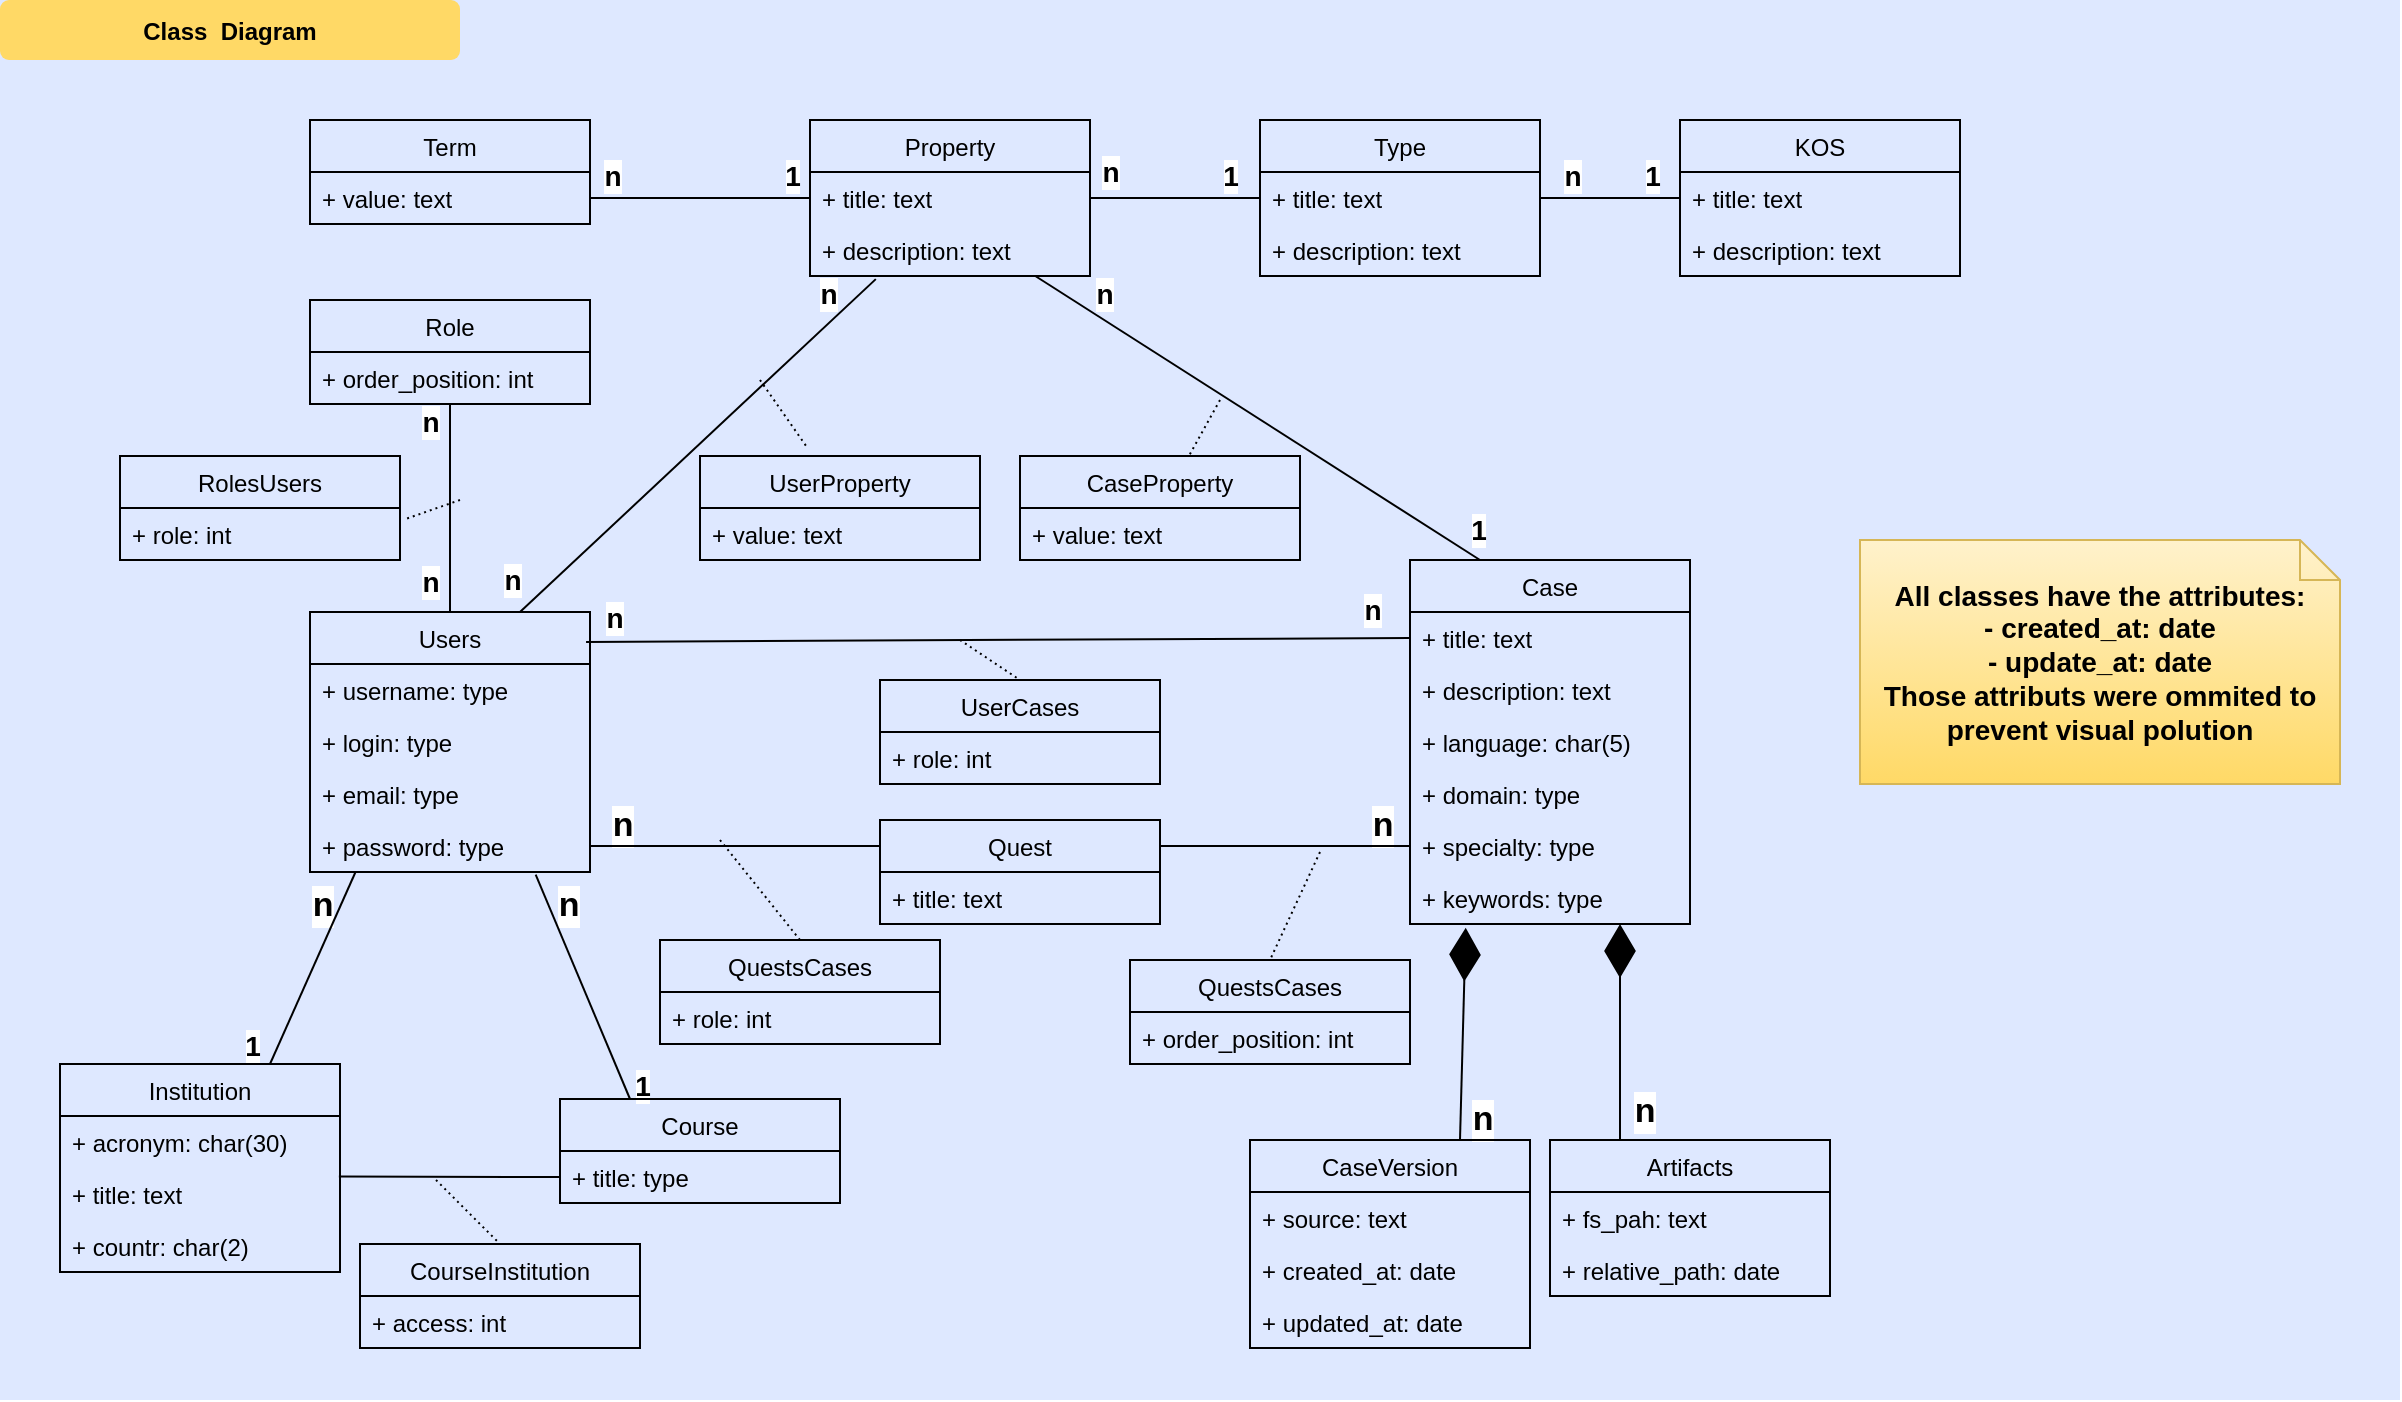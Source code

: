 <mxfile version="13.6.2" type="device"><diagram name="Page-1" id="c4acf3e9-155e-7222-9cf6-157b1a14988f"><mxGraphModel dx="2236" dy="758" grid="1" gridSize="10" guides="1" tooltips="1" connect="1" arrows="1" fold="1" page="1" pageScale="1" pageWidth="850" pageHeight="1100" background="#ffffff" math="0" shadow="0"><root><mxCell id="0"/><mxCell id="1" parent="0"/><mxCell id="ltPf_mcnGNrRVXwkHgvN-47" value="" style="fillColor=#DEE8FF;strokeColor=none" vertex="1" parent="1"><mxGeometry x="-300" y="100" width="1200" height="700" as="geometry"/></mxCell><mxCell id="sUAxRqPN--5q4pYPK_Sp-68" value="Role" style="swimlane;fontStyle=0;childLayout=stackLayout;horizontal=1;startSize=26;fillColor=none;horizontalStack=0;resizeParent=1;resizeParentMax=0;resizeLast=0;collapsible=1;marginBottom=0;" parent="1" vertex="1"><mxGeometry x="-145" y="250" width="140" height="52" as="geometry"/></mxCell><mxCell id="sUAxRqPN--5q4pYPK_Sp-69" value="+ order_position: int" style="text;strokeColor=none;fillColor=none;align=left;verticalAlign=top;spacingLeft=4;spacingRight=4;overflow=hidden;rotatable=0;points=[[0,0.5],[1,0.5]];portConstraint=eastwest;" parent="sUAxRqPN--5q4pYPK_Sp-68" vertex="1"><mxGeometry y="26" width="140" height="26" as="geometry"/></mxCell><mxCell id="sUAxRqPN--5q4pYPK_Sp-71" value="RolesUsers" style="swimlane;fontStyle=0;childLayout=stackLayout;horizontal=1;startSize=26;fillColor=none;horizontalStack=0;resizeParent=1;resizeParentMax=0;resizeLast=0;collapsible=1;marginBottom=0;" parent="1" vertex="1"><mxGeometry x="-240" y="328" width="140" height="52" as="geometry"/></mxCell><mxCell id="sUAxRqPN--5q4pYPK_Sp-72" value="+ role: int" style="text;strokeColor=none;fillColor=none;align=left;verticalAlign=top;spacingLeft=4;spacingRight=4;overflow=hidden;rotatable=0;points=[[0,0.5],[1,0.5]];portConstraint=eastwest;" parent="sUAxRqPN--5q4pYPK_Sp-71" vertex="1"><mxGeometry y="26" width="140" height="26" as="geometry"/></mxCell><mxCell id="sUAxRqPN--5q4pYPK_Sp-77" value="Property" style="swimlane;fontStyle=0;childLayout=stackLayout;horizontal=1;startSize=26;fillColor=none;horizontalStack=0;resizeParent=1;resizeParentMax=0;resizeLast=0;collapsible=1;marginBottom=0;" parent="1" vertex="1"><mxGeometry x="105" y="160" width="140" height="78" as="geometry"/></mxCell><mxCell id="sUAxRqPN--5q4pYPK_Sp-78" value="+ title: text" style="text;strokeColor=none;fillColor=none;align=left;verticalAlign=top;spacingLeft=4;spacingRight=4;overflow=hidden;rotatable=0;points=[[0,0.5],[1,0.5]];portConstraint=eastwest;" parent="sUAxRqPN--5q4pYPK_Sp-77" vertex="1"><mxGeometry y="26" width="140" height="26" as="geometry"/></mxCell><mxCell id="sUAxRqPN--5q4pYPK_Sp-79" value="+ description: text" style="text;strokeColor=none;fillColor=none;align=left;verticalAlign=top;spacingLeft=4;spacingRight=4;overflow=hidden;rotatable=0;points=[[0,0.5],[1,0.5]];portConstraint=eastwest;" parent="sUAxRqPN--5q4pYPK_Sp-77" vertex="1"><mxGeometry y="52" width="140" height="26" as="geometry"/></mxCell><mxCell id="sUAxRqPN--5q4pYPK_Sp-83" value="Term" style="swimlane;fontStyle=0;childLayout=stackLayout;horizontal=1;startSize=26;fillColor=none;horizontalStack=0;resizeParent=1;resizeParentMax=0;resizeLast=0;collapsible=1;marginBottom=0;" parent="1" vertex="1"><mxGeometry x="-145" y="160" width="140" height="52" as="geometry"/></mxCell><mxCell id="sUAxRqPN--5q4pYPK_Sp-84" value="+ value: text" style="text;strokeColor=none;fillColor=none;align=left;verticalAlign=top;spacingLeft=4;spacingRight=4;overflow=hidden;rotatable=0;points=[[0,0.5],[1,0.5]];portConstraint=eastwest;" parent="sUAxRqPN--5q4pYPK_Sp-83" vertex="1"><mxGeometry y="26" width="140" height="26" as="geometry"/></mxCell><mxCell id="sUAxRqPN--5q4pYPK_Sp-80" value="Type" style="swimlane;fontStyle=0;childLayout=stackLayout;horizontal=1;startSize=26;fillColor=none;horizontalStack=0;resizeParent=1;resizeParentMax=0;resizeLast=0;collapsible=1;marginBottom=0;" parent="1" vertex="1"><mxGeometry x="330" y="160" width="140" height="78" as="geometry"/></mxCell><mxCell id="sUAxRqPN--5q4pYPK_Sp-81" value="+ title: text" style="text;strokeColor=none;fillColor=none;align=left;verticalAlign=top;spacingLeft=4;spacingRight=4;overflow=hidden;rotatable=0;points=[[0,0.5],[1,0.5]];portConstraint=eastwest;" parent="sUAxRqPN--5q4pYPK_Sp-80" vertex="1"><mxGeometry y="26" width="140" height="26" as="geometry"/></mxCell><mxCell id="sUAxRqPN--5q4pYPK_Sp-82" value="+ description: text" style="text;strokeColor=none;fillColor=none;align=left;verticalAlign=top;spacingLeft=4;spacingRight=4;overflow=hidden;rotatable=0;points=[[0,0.5],[1,0.5]];portConstraint=eastwest;" parent="sUAxRqPN--5q4pYPK_Sp-80" vertex="1"><mxGeometry y="52" width="140" height="26" as="geometry"/></mxCell><mxCell id="sUAxRqPN--5q4pYPK_Sp-86" value="KOS" style="swimlane;fontStyle=0;childLayout=stackLayout;horizontal=1;startSize=26;fillColor=none;horizontalStack=0;resizeParent=1;resizeParentMax=0;resizeLast=0;collapsible=1;marginBottom=0;" parent="1" vertex="1"><mxGeometry x="540" y="160" width="140" height="78" as="geometry"/></mxCell><mxCell id="sUAxRqPN--5q4pYPK_Sp-87" value="+ title: text" style="text;strokeColor=none;fillColor=none;align=left;verticalAlign=top;spacingLeft=4;spacingRight=4;overflow=hidden;rotatable=0;points=[[0,0.5],[1,0.5]];portConstraint=eastwest;" parent="sUAxRqPN--5q4pYPK_Sp-86" vertex="1"><mxGeometry y="26" width="140" height="26" as="geometry"/></mxCell><mxCell id="sUAxRqPN--5q4pYPK_Sp-88" value="+ description: text" style="text;strokeColor=none;fillColor=none;align=left;verticalAlign=top;spacingLeft=4;spacingRight=4;overflow=hidden;rotatable=0;points=[[0,0.5],[1,0.5]];portConstraint=eastwest;" parent="sUAxRqPN--5q4pYPK_Sp-86" vertex="1"><mxGeometry y="52" width="140" height="26" as="geometry"/></mxCell><mxCell id="ltPf_mcnGNrRVXwkHgvN-14" value="UserProperty" style="swimlane;fontStyle=0;childLayout=stackLayout;horizontal=1;startSize=26;fillColor=none;horizontalStack=0;resizeParent=1;resizeParentMax=0;resizeLast=0;collapsible=1;marginBottom=0;" vertex="1" parent="1"><mxGeometry x="50" y="328" width="140" height="52" as="geometry"/></mxCell><mxCell id="ltPf_mcnGNrRVXwkHgvN-15" value="+ value: text" style="text;strokeColor=none;fillColor=none;align=left;verticalAlign=top;spacingLeft=4;spacingRight=4;overflow=hidden;rotatable=0;points=[[0,0.5],[1,0.5]];portConstraint=eastwest;" vertex="1" parent="ltPf_mcnGNrRVXwkHgvN-14"><mxGeometry y="26" width="140" height="26" as="geometry"/></mxCell><mxCell id="ltPf_mcnGNrRVXwkHgvN-9" value="CaseProperty" style="swimlane;fontStyle=0;childLayout=stackLayout;horizontal=1;startSize=26;fillColor=none;horizontalStack=0;resizeParent=1;resizeParentMax=0;resizeLast=0;collapsible=1;marginBottom=0;" vertex="1" parent="1"><mxGeometry x="210" y="328" width="140" height="52" as="geometry"/></mxCell><mxCell id="ltPf_mcnGNrRVXwkHgvN-10" value="+ value: text" style="text;strokeColor=none;fillColor=none;align=left;verticalAlign=top;spacingLeft=4;spacingRight=4;overflow=hidden;rotatable=0;points=[[0,0.5],[1,0.5]];portConstraint=eastwest;" vertex="1" parent="ltPf_mcnGNrRVXwkHgvN-9"><mxGeometry y="26" width="140" height="26" as="geometry"/></mxCell><mxCell id="sUAxRqPN--5q4pYPK_Sp-8" value="" style="endArrow=diamondThin;endFill=1;endSize=24;html=1;exitX=0.75;exitY=0;exitDx=0;exitDy=0;entryX=0.199;entryY=1.07;entryDx=0;entryDy=0;entryPerimeter=0;" parent="1" source="sUAxRqPN--5q4pYPK_Sp-11" target="sUAxRqPN--5q4pYPK_Sp-7" edge="1"><mxGeometry width="160" relative="1" as="geometry"><mxPoint x="682" y="424.012" as="sourcePoint"/><mxPoint x="432" y="580" as="targetPoint"/></mxGeometry></mxCell><mxCell id="sUAxRqPN--5q4pYPK_Sp-9" value="&lt;b&gt;&lt;font style=&quot;font-size: 17px&quot;&gt;n&lt;/font&gt;&lt;/b&gt;" style="edgeLabel;html=1;align=center;verticalAlign=middle;resizable=0;points=[];" parent="sUAxRqPN--5q4pYPK_Sp-8" vertex="1" connectable="0"><mxGeometry x="0.293" y="1" relative="1" as="geometry"><mxPoint x="91" y="54.44" as="offset"/></mxGeometry></mxCell><mxCell id="ltPf_mcnGNrRVXwkHgvN-40" value="&lt;b&gt;&lt;font style=&quot;font-size: 17px&quot;&gt;n&lt;/font&gt;&lt;/b&gt;" style="edgeLabel;html=1;align=center;verticalAlign=middle;resizable=0;points=[];" vertex="1" connectable="0" parent="sUAxRqPN--5q4pYPK_Sp-8"><mxGeometry x="0.293" y="1" relative="1" as="geometry"><mxPoint x="9.96" y="58.44" as="offset"/></mxGeometry></mxCell><mxCell id="ltPf_mcnGNrRVXwkHgvN-41" value="&lt;b&gt;&lt;font style=&quot;font-size: 17px&quot;&gt;n&lt;/font&gt;&lt;/b&gt;" style="edgeLabel;html=1;align=center;verticalAlign=middle;resizable=0;points=[];" vertex="1" connectable="0" parent="sUAxRqPN--5q4pYPK_Sp-8"><mxGeometry x="0.293" y="1" relative="1" as="geometry"><mxPoint x="-570.04" y="-48.33" as="offset"/></mxGeometry></mxCell><mxCell id="ltPf_mcnGNrRVXwkHgvN-42" value="1" style="edgeLabel;html=1;align=center;verticalAlign=middle;resizable=0;points=[];fontSize=14;fontStyle=1" vertex="1" connectable="0" parent="sUAxRqPN--5q4pYPK_Sp-8"><mxGeometry x="0.293" y="1" relative="1" as="geometry"><mxPoint x="-605.04" y="21.21" as="offset"/></mxGeometry></mxCell><mxCell id="ltPf_mcnGNrRVXwkHgvN-43" value="&lt;b&gt;&lt;font style=&quot;font-size: 17px&quot;&gt;n&lt;/font&gt;&lt;/b&gt;" style="edgeLabel;html=1;align=center;verticalAlign=middle;resizable=0;points=[];" vertex="1" connectable="0" parent="sUAxRqPN--5q4pYPK_Sp-8"><mxGeometry x="0.293" y="1" relative="1" as="geometry"><mxPoint x="-447.04" y="-48.33" as="offset"/></mxGeometry></mxCell><mxCell id="ltPf_mcnGNrRVXwkHgvN-44" value="1" style="edgeLabel;html=1;align=center;verticalAlign=middle;resizable=0;points=[];fontSize=14;fontStyle=1" vertex="1" connectable="0" parent="sUAxRqPN--5q4pYPK_Sp-8"><mxGeometry x="0.293" y="1" relative="1" as="geometry"><mxPoint x="-410.03" y="40.84" as="offset"/></mxGeometry></mxCell><mxCell id="ltPf_mcnGNrRVXwkHgvN-45" value="&lt;b&gt;&lt;font style=&quot;font-size: 17px&quot;&gt;n&lt;/font&gt;&lt;/b&gt;" style="edgeLabel;html=1;align=center;verticalAlign=middle;resizable=0;points=[];" vertex="1" connectable="0" parent="sUAxRqPN--5q4pYPK_Sp-8"><mxGeometry x="0.293" y="1" relative="1" as="geometry"><mxPoint x="-420.04" y="-88.33" as="offset"/></mxGeometry></mxCell><mxCell id="ltPf_mcnGNrRVXwkHgvN-46" value="&lt;b&gt;&lt;font style=&quot;font-size: 17px&quot;&gt;n&lt;/font&gt;&lt;/b&gt;" style="edgeLabel;html=1;align=center;verticalAlign=middle;resizable=0;points=[];" vertex="1" connectable="0" parent="sUAxRqPN--5q4pYPK_Sp-8"><mxGeometry x="0.293" y="1" relative="1" as="geometry"><mxPoint x="-40.04" y="-88.33" as="offset"/></mxGeometry></mxCell><mxCell id="sUAxRqPN--5q4pYPK_Sp-10" value="" style="endArrow=diamondThin;endFill=1;endSize=24;html=1;exitX=0.25;exitY=0;exitDx=0;exitDy=0;entryX=0.75;entryY=1;entryDx=0;entryDy=0;" parent="1" source="sUAxRqPN--5q4pYPK_Sp-15" edge="1" target="sUAxRqPN--5q4pYPK_Sp-1"><mxGeometry width="160" relative="1" as="geometry"><mxPoint x="385" y="360" as="sourcePoint"/><mxPoint x="510" y="570" as="targetPoint"/></mxGeometry></mxCell><mxCell id="sUAxRqPN--5q4pYPK_Sp-29" value="" style="endArrow=none;endFill=0;endSize=12;html=1;entryX=0;entryY=0.5;entryDx=0;entryDy=0;exitX=0.996;exitY=0.165;exitDx=0;exitDy=0;exitPerimeter=0;" parent="1" source="ltPf_mcnGNrRVXwkHgvN-50" target="sUAxRqPN--5q4pYPK_Sp-28" edge="1"><mxGeometry width="160" relative="1" as="geometry"><mxPoint x="-160" y="692.5" as="sourcePoint"/><mxPoint y="692.5" as="targetPoint"/></mxGeometry></mxCell><mxCell id="sUAxRqPN--5q4pYPK_Sp-34" value="" style="endArrow=none;html=1;rounded=0;dashed=1;dashPattern=1 2;entryX=0.5;entryY=0;entryDx=0;entryDy=0;" parent="1" target="sUAxRqPN--5q4pYPK_Sp-30" edge="1"><mxGeometry relative="1" as="geometry"><mxPoint x="-82" y="690" as="sourcePoint"/><mxPoint x="250" y="782.5" as="targetPoint"/></mxGeometry></mxCell><mxCell id="sUAxRqPN--5q4pYPK_Sp-35" value="" style="resizable=0;html=1;align=left;verticalAlign=bottom;" parent="sUAxRqPN--5q4pYPK_Sp-34" connectable="0" vertex="1"><mxGeometry x="-1" relative="1" as="geometry"/></mxCell><mxCell id="sUAxRqPN--5q4pYPK_Sp-36" value="" style="resizable=0;html=1;align=right;verticalAlign=bottom;" parent="sUAxRqPN--5q4pYPK_Sp-34" connectable="0" vertex="1"><mxGeometry x="1" relative="1" as="geometry"/></mxCell><mxCell id="sUAxRqPN--5q4pYPK_Sp-37" value="" style="endArrow=none;html=1;rounded=0;exitX=0.75;exitY=0;exitDx=0;exitDy=0;entryX=0.163;entryY=0.995;entryDx=0;entryDy=0;entryPerimeter=0;" parent="1" source="sUAxRqPN--5q4pYPK_Sp-25" target="ltPf_mcnGNrRVXwkHgvN-8" edge="1"><mxGeometry relative="1" as="geometry"><mxPoint x="130" y="502" as="sourcePoint"/><mxPoint x="290" y="502" as="targetPoint"/></mxGeometry></mxCell><mxCell id="sUAxRqPN--5q4pYPK_Sp-38" value="" style="endArrow=none;html=1;rounded=0;exitX=0.25;exitY=0;exitDx=0;exitDy=0;entryX=0.806;entryY=1.049;entryDx=0;entryDy=0;entryPerimeter=0;" parent="1" source="sUAxRqPN--5q4pYPK_Sp-27" target="ltPf_mcnGNrRVXwkHgvN-8" edge="1"><mxGeometry relative="1" as="geometry"><mxPoint x="10" y="572" as="sourcePoint"/><mxPoint x="-15.714" y="494" as="targetPoint"/></mxGeometry></mxCell><mxCell id="sUAxRqPN--5q4pYPK_Sp-41" value="" style="endArrow=none;endFill=0;endSize=12;html=1;entryX=0;entryY=0.5;entryDx=0;entryDy=0;exitX=0.986;exitY=0.115;exitDx=0;exitDy=0;exitPerimeter=0;" parent="1" source="sUAxRqPN--5q4pYPK_Sp-18" target="sUAxRqPN--5q4pYPK_Sp-2" edge="1"><mxGeometry width="160" relative="1" as="geometry"><mxPoint x="10" y="480" as="sourcePoint"/><mxPoint x="50" y="566.0" as="targetPoint"/></mxGeometry></mxCell><mxCell id="sUAxRqPN--5q4pYPK_Sp-45" value="" style="endArrow=none;html=1;rounded=0;dashed=1;dashPattern=1 2;entryX=0.5;entryY=0;entryDx=0;entryDy=0;" parent="1" target="sUAxRqPN--5q4pYPK_Sp-39" edge="1"><mxGeometry relative="1" as="geometry"><mxPoint x="180" y="420" as="sourcePoint"/><mxPoint x="245" y="510" as="targetPoint"/><Array as="points"/></mxGeometry></mxCell><mxCell id="sUAxRqPN--5q4pYPK_Sp-46" value="" style="resizable=0;html=1;align=left;verticalAlign=bottom;" parent="sUAxRqPN--5q4pYPK_Sp-45" connectable="0" vertex="1"><mxGeometry x="-1" relative="1" as="geometry"/></mxCell><mxCell id="sUAxRqPN--5q4pYPK_Sp-47" value="" style="resizable=0;html=1;align=right;verticalAlign=bottom;" parent="sUAxRqPN--5q4pYPK_Sp-45" connectable="0" vertex="1"><mxGeometry x="1" relative="1" as="geometry"/></mxCell><mxCell id="sUAxRqPN--5q4pYPK_Sp-59" value="" style="endArrow=none;endFill=0;endSize=12;html=1;entryX=1;entryY=0.25;entryDx=0;entryDy=0;exitX=0;exitY=0.5;exitDx=0;exitDy=0;" parent="1" source="sUAxRqPN--5q4pYPK_Sp-6" target="sUAxRqPN--5q4pYPK_Sp-50" edge="1"><mxGeometry width="160" relative="1" as="geometry"><mxPoint x="50" y="481.0" as="sourcePoint"/><mxPoint x="280" y="523" as="targetPoint"/></mxGeometry></mxCell><mxCell id="sUAxRqPN--5q4pYPK_Sp-63" value="" style="endArrow=none;html=1;rounded=0;dashed=1;dashPattern=1 2;entryX=0.5;entryY=0;entryDx=0;entryDy=0;" parent="1" target="sUAxRqPN--5q4pYPK_Sp-61" edge="1"><mxGeometry relative="1" as="geometry"><mxPoint x="360" y="526" as="sourcePoint"/><mxPoint x="695" y="524" as="targetPoint"/><Array as="points"/></mxGeometry></mxCell><mxCell id="sUAxRqPN--5q4pYPK_Sp-64" value="" style="resizable=0;html=1;align=left;verticalAlign=bottom;" parent="sUAxRqPN--5q4pYPK_Sp-63" connectable="0" vertex="1"><mxGeometry x="-1" relative="1" as="geometry"/></mxCell><mxCell id="sUAxRqPN--5q4pYPK_Sp-65" value="" style="resizable=0;html=1;align=right;verticalAlign=bottom;" parent="sUAxRqPN--5q4pYPK_Sp-63" connectable="0" vertex="1"><mxGeometry x="1" relative="1" as="geometry"/></mxCell><mxCell id="sUAxRqPN--5q4pYPK_Sp-70" value="" style="endArrow=none;endFill=0;endSize=12;html=1;exitX=0.5;exitY=0;exitDx=0;exitDy=0;" parent="1" source="sUAxRqPN--5q4pYPK_Sp-18" target="sUAxRqPN--5q4pYPK_Sp-69" edge="1"><mxGeometry width="160" relative="1" as="geometry"><mxPoint x="5" y="481" as="sourcePoint"/><mxPoint x="370" y="481" as="targetPoint"/></mxGeometry></mxCell><mxCell id="ltPf_mcnGNrRVXwkHgvN-29" value="&lt;b&gt;n&lt;/b&gt;" style="edgeLabel;html=1;align=center;verticalAlign=middle;resizable=0;points=[];fontSize=14;" vertex="1" connectable="0" parent="sUAxRqPN--5q4pYPK_Sp-70"><mxGeometry x="-0.333" y="1" relative="1" as="geometry"><mxPoint x="-9" y="-60.88" as="offset"/></mxGeometry></mxCell><mxCell id="ltPf_mcnGNrRVXwkHgvN-30" value="&lt;b&gt;n&lt;/b&gt;" style="edgeLabel;html=1;align=center;verticalAlign=middle;resizable=0;points=[];fontSize=14;" vertex="1" connectable="0" parent="sUAxRqPN--5q4pYPK_Sp-70"><mxGeometry x="-0.333" y="1" relative="1" as="geometry"><mxPoint x="-9" y="19.12" as="offset"/></mxGeometry></mxCell><mxCell id="sUAxRqPN--5q4pYPK_Sp-73" value="" style="endArrow=none;html=1;rounded=0;dashed=1;dashPattern=1 2;entryX=1.019;entryY=0.213;entryDx=0;entryDy=0;entryPerimeter=0;" parent="1" edge="1" target="sUAxRqPN--5q4pYPK_Sp-72"><mxGeometry relative="1" as="geometry"><mxPoint x="-70" y="350" as="sourcePoint"/><mxPoint x="-150" y="380" as="targetPoint"/><Array as="points"/></mxGeometry></mxCell><mxCell id="sUAxRqPN--5q4pYPK_Sp-74" value="" style="resizable=0;html=1;align=left;verticalAlign=bottom;" parent="sUAxRqPN--5q4pYPK_Sp-73" connectable="0" vertex="1"><mxGeometry x="-1" relative="1" as="geometry"/></mxCell><mxCell id="sUAxRqPN--5q4pYPK_Sp-75" value="" style="resizable=0;html=1;align=right;verticalAlign=bottom;" parent="sUAxRqPN--5q4pYPK_Sp-73" connectable="0" vertex="1"><mxGeometry x="1" relative="1" as="geometry"/></mxCell><mxCell id="sUAxRqPN--5q4pYPK_Sp-1" value="Case" style="swimlane;fontStyle=0;childLayout=stackLayout;horizontal=1;startSize=26;fillColor=none;horizontalStack=0;resizeParent=1;resizeParentMax=0;resizeLast=0;collapsible=1;marginBottom=0;" parent="1" vertex="1"><mxGeometry x="405" y="380" width="140" height="182" as="geometry"/></mxCell><mxCell id="sUAxRqPN--5q4pYPK_Sp-2" value="+ title: text" style="text;strokeColor=none;fillColor=none;align=left;verticalAlign=top;spacingLeft=4;spacingRight=4;overflow=hidden;rotatable=0;points=[[0,0.5],[1,0.5]];portConstraint=eastwest;" parent="sUAxRqPN--5q4pYPK_Sp-1" vertex="1"><mxGeometry y="26" width="140" height="26" as="geometry"/></mxCell><mxCell id="sUAxRqPN--5q4pYPK_Sp-3" value="+ description: text" style="text;strokeColor=none;fillColor=none;align=left;verticalAlign=top;spacingLeft=4;spacingRight=4;overflow=hidden;rotatable=0;points=[[0,0.5],[1,0.5]];portConstraint=eastwest;" parent="sUAxRqPN--5q4pYPK_Sp-1" vertex="1"><mxGeometry y="52" width="140" height="26" as="geometry"/></mxCell><mxCell id="sUAxRqPN--5q4pYPK_Sp-4" value="+ language: char(5)" style="text;strokeColor=none;fillColor=none;align=left;verticalAlign=top;spacingLeft=4;spacingRight=4;overflow=hidden;rotatable=0;points=[[0,0.5],[1,0.5]];portConstraint=eastwest;" parent="sUAxRqPN--5q4pYPK_Sp-1" vertex="1"><mxGeometry y="78" width="140" height="26" as="geometry"/></mxCell><mxCell id="sUAxRqPN--5q4pYPK_Sp-5" value="+ domain: type" style="text;strokeColor=none;fillColor=none;align=left;verticalAlign=top;spacingLeft=4;spacingRight=4;overflow=hidden;rotatable=0;points=[[0,0.5],[1,0.5]];portConstraint=eastwest;" parent="sUAxRqPN--5q4pYPK_Sp-1" vertex="1"><mxGeometry y="104" width="140" height="26" as="geometry"/></mxCell><mxCell id="sUAxRqPN--5q4pYPK_Sp-6" value="+ specialty: type" style="text;strokeColor=none;fillColor=none;align=left;verticalAlign=top;spacingLeft=4;spacingRight=4;overflow=hidden;rotatable=0;points=[[0,0.5],[1,0.5]];portConstraint=eastwest;" parent="sUAxRqPN--5q4pYPK_Sp-1" vertex="1"><mxGeometry y="130" width="140" height="26" as="geometry"/></mxCell><mxCell id="sUAxRqPN--5q4pYPK_Sp-7" value="+ keywords: type" style="text;strokeColor=none;fillColor=none;align=left;verticalAlign=top;spacingLeft=4;spacingRight=4;overflow=hidden;rotatable=0;points=[[0,0.5],[1,0.5]];portConstraint=eastwest;" parent="sUAxRqPN--5q4pYPK_Sp-1" vertex="1"><mxGeometry y="156" width="140" height="26" as="geometry"/></mxCell><mxCell id="ltPf_mcnGNrRVXwkHgvN-1" value="" style="endArrow=none;endFill=0;endSize=12;html=1;entryX=0;entryY=0.5;entryDx=0;entryDy=0;exitX=1;exitY=0.5;exitDx=0;exitDy=0;" edge="1" parent="1" source="sUAxRqPN--5q4pYPK_Sp-78" target="sUAxRqPN--5q4pYPK_Sp-81"><mxGeometry width="160" relative="1" as="geometry"><mxPoint x="550" y="473" as="sourcePoint"/><mxPoint x="760" y="499" as="targetPoint"/></mxGeometry></mxCell><mxCell id="ltPf_mcnGNrRVXwkHgvN-21" value="n" style="edgeLabel;html=1;align=center;verticalAlign=middle;resizable=0;points=[];fontSize=14;fontStyle=1" vertex="1" connectable="0" parent="ltPf_mcnGNrRVXwkHgvN-1"><mxGeometry x="0.516" y="1" relative="1" as="geometry"><mxPoint x="-54.71" y="-12" as="offset"/></mxGeometry></mxCell><mxCell id="ltPf_mcnGNrRVXwkHgvN-22" value="1" style="edgeLabel;html=1;align=center;verticalAlign=middle;resizable=0;points=[];fontSize=14;fontStyle=1" vertex="1" connectable="0" parent="ltPf_mcnGNrRVXwkHgvN-1"><mxGeometry x="-0.287" relative="1" as="geometry"><mxPoint x="39.41" y="-11" as="offset"/></mxGeometry></mxCell><mxCell id="ltPf_mcnGNrRVXwkHgvN-2" value="" style="endArrow=none;endFill=0;endSize=12;html=1;exitX=1;exitY=0.5;exitDx=0;exitDy=0;entryX=0;entryY=0.5;entryDx=0;entryDy=0;" edge="1" parent="1" source="sUAxRqPN--5q4pYPK_Sp-81" target="sUAxRqPN--5q4pYPK_Sp-87"><mxGeometry width="160" relative="1" as="geometry"><mxPoint x="320" y="347" as="sourcePoint"/><mxPoint x="625" y="347" as="targetPoint"/></mxGeometry></mxCell><mxCell id="ltPf_mcnGNrRVXwkHgvN-23" value="n" style="edgeLabel;html=1;align=center;verticalAlign=middle;resizable=0;points=[];fontSize=14;fontStyle=1" vertex="1" connectable="0" parent="ltPf_mcnGNrRVXwkHgvN-2"><mxGeometry x="-0.479" y="-1" relative="1" as="geometry"><mxPoint x="-2.65" y="-12" as="offset"/></mxGeometry></mxCell><mxCell id="ltPf_mcnGNrRVXwkHgvN-24" value="1" style="edgeLabel;html=1;align=center;verticalAlign=middle;resizable=0;points=[];fontSize=14;fontStyle=1" vertex="1" connectable="0" parent="ltPf_mcnGNrRVXwkHgvN-2"><mxGeometry x="-0.479" y="-1" relative="1" as="geometry"><mxPoint x="37.35" y="-12" as="offset"/></mxGeometry></mxCell><mxCell id="ltPf_mcnGNrRVXwkHgvN-3" value="" style="endArrow=none;endFill=0;endSize=12;html=1;" edge="1" parent="1"><mxGeometry width="160" relative="1" as="geometry"><mxPoint x="-5" y="199" as="sourcePoint"/><mxPoint x="105" y="199" as="targetPoint"/></mxGeometry></mxCell><mxCell id="ltPf_mcnGNrRVXwkHgvN-19" value="n" style="edgeLabel;html=1;align=center;verticalAlign=middle;resizable=0;points=[];fontSize=14;fontStyle=1" vertex="1" connectable="0" parent="ltPf_mcnGNrRVXwkHgvN-3"><mxGeometry x="0.273" y="1" relative="1" as="geometry"><mxPoint x="-59.66" y="-10" as="offset"/></mxGeometry></mxCell><mxCell id="ltPf_mcnGNrRVXwkHgvN-20" value="1" style="edgeLabel;html=1;align=center;verticalAlign=middle;resizable=0;points=[];fontSize=14;fontStyle=1" vertex="1" connectable="0" parent="ltPf_mcnGNrRVXwkHgvN-3"><mxGeometry x="0.273" y="1" relative="1" as="geometry"><mxPoint x="30.34" y="-10" as="offset"/></mxGeometry></mxCell><mxCell id="ltPf_mcnGNrRVXwkHgvN-4" value="" style="endArrow=none;endFill=0;endSize=12;html=1;exitX=0.25;exitY=0;exitDx=0;exitDy=0;entryX=0.806;entryY=1.005;entryDx=0;entryDy=0;entryPerimeter=0;" edge="1" parent="1" source="sUAxRqPN--5q4pYPK_Sp-1" target="sUAxRqPN--5q4pYPK_Sp-79"><mxGeometry width="160" relative="1" as="geometry"><mxPoint x="650" y="269" as="sourcePoint"/><mxPoint x="310.7" y="288.724" as="targetPoint"/></mxGeometry></mxCell><mxCell id="ltPf_mcnGNrRVXwkHgvN-5" value="" style="endArrow=none;endFill=0;endSize=12;html=1;exitX=0.75;exitY=0;exitDx=0;exitDy=0;entryX=0.235;entryY=1.06;entryDx=0;entryDy=0;entryPerimeter=0;" edge="1" parent="1" source="sUAxRqPN--5q4pYPK_Sp-18" target="sUAxRqPN--5q4pYPK_Sp-79"><mxGeometry width="160" relative="1" as="geometry"><mxPoint x="415" y="429" as="sourcePoint"/><mxPoint x="258.347" y="318" as="targetPoint"/></mxGeometry></mxCell><mxCell id="ltPf_mcnGNrRVXwkHgvN-25" value="&lt;b&gt;n&lt;/b&gt;" style="edgeLabel;html=1;align=center;verticalAlign=middle;resizable=0;points=[];fontSize=14;" vertex="1" connectable="0" parent="ltPf_mcnGNrRVXwkHgvN-5"><mxGeometry x="0.611" y="-6" relative="1" as="geometry"><mxPoint x="6.58" y="-29.82" as="offset"/></mxGeometry></mxCell><mxCell id="ltPf_mcnGNrRVXwkHgvN-26" value="&lt;b&gt;n&lt;/b&gt;" style="edgeLabel;html=1;align=center;verticalAlign=middle;resizable=0;points=[];fontSize=14;" vertex="1" connectable="0" parent="ltPf_mcnGNrRVXwkHgvN-5"><mxGeometry x="0.611" y="-6" relative="1" as="geometry"><mxPoint x="-151.42" y="113.52" as="offset"/></mxGeometry></mxCell><mxCell id="ltPf_mcnGNrRVXwkHgvN-27" value="&lt;b&gt;n&lt;/b&gt;" style="edgeLabel;html=1;align=center;verticalAlign=middle;resizable=0;points=[];fontSize=14;" vertex="1" connectable="0" parent="ltPf_mcnGNrRVXwkHgvN-5"><mxGeometry x="0.611" y="-6" relative="1" as="geometry"><mxPoint x="144.58" y="-29.82" as="offset"/></mxGeometry></mxCell><mxCell id="ltPf_mcnGNrRVXwkHgvN-28" value="&lt;b&gt;n&lt;/b&gt;" style="edgeLabel;html=1;align=center;verticalAlign=middle;resizable=0;points=[];fontSize=14;" vertex="1" connectable="0" parent="ltPf_mcnGNrRVXwkHgvN-5"><mxGeometry x="0.611" y="-6" relative="1" as="geometry"><mxPoint x="278.58" y="128.18" as="offset"/></mxGeometry></mxCell><mxCell id="ltPf_mcnGNrRVXwkHgvN-33" value="&lt;b&gt;1&lt;/b&gt;" style="edgeLabel;html=1;align=center;verticalAlign=middle;resizable=0;points=[];fontSize=14;" vertex="1" connectable="0" parent="ltPf_mcnGNrRVXwkHgvN-5"><mxGeometry x="0.611" y="-6" relative="1" as="geometry"><mxPoint x="331.77" y="88.52" as="offset"/></mxGeometry></mxCell><mxCell id="ltPf_mcnGNrRVXwkHgvN-39" value="&lt;b&gt;n&lt;/b&gt;" style="edgeLabel;html=1;align=center;verticalAlign=middle;resizable=0;points=[];fontSize=14;" vertex="1" connectable="0" parent="ltPf_mcnGNrRVXwkHgvN-5"><mxGeometry x="0.611" y="-6" relative="1" as="geometry"><mxPoint x="-100.02" y="132.33" as="offset"/></mxGeometry></mxCell><mxCell id="ltPf_mcnGNrRVXwkHgvN-11" value="" style="endArrow=none;html=1;rounded=0;dashed=1;dashPattern=1 2;" edge="1" parent="1" target="ltPf_mcnGNrRVXwkHgvN-9"><mxGeometry relative="1" as="geometry"><mxPoint x="310" y="300" as="sourcePoint"/><mxPoint x="245" y="520" as="targetPoint"/><Array as="points"/></mxGeometry></mxCell><mxCell id="ltPf_mcnGNrRVXwkHgvN-12" value="" style="resizable=0;html=1;align=left;verticalAlign=bottom;" connectable="0" vertex="1" parent="ltPf_mcnGNrRVXwkHgvN-11"><mxGeometry x="-1" relative="1" as="geometry"/></mxCell><mxCell id="ltPf_mcnGNrRVXwkHgvN-13" value="" style="resizable=0;html=1;align=right;verticalAlign=bottom;" connectable="0" vertex="1" parent="ltPf_mcnGNrRVXwkHgvN-11"><mxGeometry x="1" relative="1" as="geometry"/></mxCell><mxCell id="sUAxRqPN--5q4pYPK_Sp-18" value="Users" style="swimlane;fontStyle=0;childLayout=stackLayout;horizontal=1;startSize=26;fillColor=none;horizontalStack=0;resizeParent=1;resizeParentMax=0;resizeLast=0;collapsible=1;marginBottom=0;" parent="1" vertex="1"><mxGeometry x="-145" y="406" width="140" height="130" as="geometry"/></mxCell><mxCell id="sUAxRqPN--5q4pYPK_Sp-24" value="+ username: type" style="text;strokeColor=none;fillColor=none;align=left;verticalAlign=top;spacingLeft=4;spacingRight=4;overflow=hidden;rotatable=0;points=[[0,0.5],[1,0.5]];portConstraint=eastwest;" parent="sUAxRqPN--5q4pYPK_Sp-18" vertex="1"><mxGeometry y="26" width="140" height="26" as="geometry"/></mxCell><mxCell id="ltPf_mcnGNrRVXwkHgvN-6" value="+ login: type" style="text;strokeColor=none;fillColor=none;align=left;verticalAlign=top;spacingLeft=4;spacingRight=4;overflow=hidden;rotatable=0;points=[[0,0.5],[1,0.5]];portConstraint=eastwest;" vertex="1" parent="sUAxRqPN--5q4pYPK_Sp-18"><mxGeometry y="52" width="140" height="26" as="geometry"/></mxCell><mxCell id="ltPf_mcnGNrRVXwkHgvN-7" value="+ email: type" style="text;strokeColor=none;fillColor=none;align=left;verticalAlign=top;spacingLeft=4;spacingRight=4;overflow=hidden;rotatable=0;points=[[0,0.5],[1,0.5]];portConstraint=eastwest;" vertex="1" parent="sUAxRqPN--5q4pYPK_Sp-18"><mxGeometry y="78" width="140" height="26" as="geometry"/></mxCell><mxCell id="ltPf_mcnGNrRVXwkHgvN-8" value="+ password: type" style="text;strokeColor=none;fillColor=none;align=left;verticalAlign=top;spacingLeft=4;spacingRight=4;overflow=hidden;rotatable=0;points=[[0,0.5],[1,0.5]];portConstraint=eastwest;" vertex="1" parent="sUAxRqPN--5q4pYPK_Sp-18"><mxGeometry y="104" width="140" height="26" as="geometry"/></mxCell><mxCell id="ltPf_mcnGNrRVXwkHgvN-16" value="" style="endArrow=none;html=1;rounded=0;dashed=1;dashPattern=1 2;entryX=0.379;entryY=-0.096;entryDx=0;entryDy=0;entryPerimeter=0;" edge="1" parent="1" target="ltPf_mcnGNrRVXwkHgvN-14"><mxGeometry relative="1" as="geometry"><mxPoint x="80" y="290" as="sourcePoint"/><mxPoint x="210" y="290" as="targetPoint"/><Array as="points"/></mxGeometry></mxCell><mxCell id="ltPf_mcnGNrRVXwkHgvN-17" value="" style="resizable=0;html=1;align=left;verticalAlign=bottom;" connectable="0" vertex="1" parent="ltPf_mcnGNrRVXwkHgvN-16"><mxGeometry x="-1" relative="1" as="geometry"/></mxCell><mxCell id="ltPf_mcnGNrRVXwkHgvN-18" value="" style="resizable=0;html=1;align=right;verticalAlign=bottom;" connectable="0" vertex="1" parent="ltPf_mcnGNrRVXwkHgvN-16"><mxGeometry x="1" relative="1" as="geometry"/></mxCell><mxCell id="ltPf_mcnGNrRVXwkHgvN-31" value="" style="endArrow=none;endFill=0;endSize=12;html=1;entryX=0;entryY=0.25;entryDx=0;entryDy=0;exitX=1;exitY=0.5;exitDx=0;exitDy=0;" edge="1" parent="1" source="ltPf_mcnGNrRVXwkHgvN-8" target="sUAxRqPN--5q4pYPK_Sp-50"><mxGeometry width="160" relative="1" as="geometry"><mxPoint x="415" y="507" as="sourcePoint"/><mxPoint x="300" y="585.0" as="targetPoint"/></mxGeometry></mxCell><mxCell id="sUAxRqPN--5q4pYPK_Sp-39" value="UserCases" style="swimlane;fontStyle=0;childLayout=stackLayout;horizontal=1;startSize=26;fillColor=none;horizontalStack=0;resizeParent=1;resizeParentMax=0;resizeLast=0;collapsible=1;marginBottom=0;" parent="1" vertex="1"><mxGeometry x="140" y="440" width="140" height="52" as="geometry"/></mxCell><mxCell id="sUAxRqPN--5q4pYPK_Sp-40" value="+ role: int" style="text;strokeColor=none;fillColor=none;align=left;verticalAlign=top;spacingLeft=4;spacingRight=4;overflow=hidden;rotatable=0;points=[[0,0.5],[1,0.5]];portConstraint=eastwest;" parent="sUAxRqPN--5q4pYPK_Sp-39" vertex="1"><mxGeometry y="26" width="140" height="26" as="geometry"/></mxCell><mxCell id="sUAxRqPN--5q4pYPK_Sp-50" value="Quest" style="swimlane;fontStyle=0;childLayout=stackLayout;horizontal=1;startSize=26;fillColor=none;horizontalStack=0;resizeParent=1;resizeParentMax=0;resizeLast=0;collapsible=1;marginBottom=0;" parent="1" vertex="1"><mxGeometry x="140" y="510" width="140" height="52" as="geometry"/></mxCell><mxCell id="sUAxRqPN--5q4pYPK_Sp-51" value="+ title: text" style="text;strokeColor=none;fillColor=none;align=left;verticalAlign=top;spacingLeft=4;spacingRight=4;overflow=hidden;rotatable=0;points=[[0,0.5],[1,0.5]];portConstraint=eastwest;" parent="sUAxRqPN--5q4pYPK_Sp-50" vertex="1"><mxGeometry y="26" width="140" height="26" as="geometry"/></mxCell><mxCell id="sUAxRqPN--5q4pYPK_Sp-15" value="Artifacts" style="swimlane;fontStyle=0;childLayout=stackLayout;horizontal=1;startSize=26;fillColor=none;horizontalStack=0;resizeParent=1;resizeParentMax=0;resizeLast=0;collapsible=1;marginBottom=0;" parent="1" vertex="1"><mxGeometry x="475" y="670" width="140" height="78" as="geometry"/></mxCell><mxCell id="sUAxRqPN--5q4pYPK_Sp-16" value="+ fs_pah: text" style="text;strokeColor=none;fillColor=none;align=left;verticalAlign=top;spacingLeft=4;spacingRight=4;overflow=hidden;rotatable=0;points=[[0,0.5],[1,0.5]];portConstraint=eastwest;" parent="sUAxRqPN--5q4pYPK_Sp-15" vertex="1"><mxGeometry y="26" width="140" height="26" as="geometry"/></mxCell><mxCell id="sUAxRqPN--5q4pYPK_Sp-17" value="+ relative_path: date" style="text;strokeColor=none;fillColor=none;align=left;verticalAlign=top;spacingLeft=4;spacingRight=4;overflow=hidden;rotatable=0;points=[[0,0.5],[1,0.5]];portConstraint=eastwest;" parent="sUAxRqPN--5q4pYPK_Sp-15" vertex="1"><mxGeometry y="52" width="140" height="26" as="geometry"/></mxCell><mxCell id="sUAxRqPN--5q4pYPK_Sp-11" value="CaseVersion" style="swimlane;fontStyle=0;childLayout=stackLayout;horizontal=1;startSize=26;fillColor=none;horizontalStack=0;resizeParent=1;resizeParentMax=0;resizeLast=0;collapsible=1;marginBottom=0;" parent="1" vertex="1"><mxGeometry x="325" y="670" width="140" height="104" as="geometry"/></mxCell><mxCell id="sUAxRqPN--5q4pYPK_Sp-12" value="+ source: text" style="text;strokeColor=none;fillColor=none;align=left;verticalAlign=top;spacingLeft=4;spacingRight=4;overflow=hidden;rotatable=0;points=[[0,0.5],[1,0.5]];portConstraint=eastwest;" parent="sUAxRqPN--5q4pYPK_Sp-11" vertex="1"><mxGeometry y="26" width="140" height="26" as="geometry"/></mxCell><mxCell id="sUAxRqPN--5q4pYPK_Sp-13" value="+ created_at: date" style="text;strokeColor=none;fillColor=none;align=left;verticalAlign=top;spacingLeft=4;spacingRight=4;overflow=hidden;rotatable=0;points=[[0,0.5],[1,0.5]];portConstraint=eastwest;" parent="sUAxRqPN--5q4pYPK_Sp-11" vertex="1"><mxGeometry y="52" width="140" height="26" as="geometry"/></mxCell><mxCell id="sUAxRqPN--5q4pYPK_Sp-14" value="+ updated_at: date" style="text;strokeColor=none;fillColor=none;align=left;verticalAlign=top;spacingLeft=4;spacingRight=4;overflow=hidden;rotatable=0;points=[[0,0.5],[1,0.5]];portConstraint=eastwest;" parent="sUAxRqPN--5q4pYPK_Sp-11" vertex="1"><mxGeometry y="78" width="140" height="26" as="geometry"/></mxCell><mxCell id="sUAxRqPN--5q4pYPK_Sp-61" value="QuestsCases" style="swimlane;fontStyle=0;childLayout=stackLayout;horizontal=1;startSize=26;fillColor=none;horizontalStack=0;resizeParent=1;resizeParentMax=0;resizeLast=0;collapsible=1;marginBottom=0;" parent="1" vertex="1"><mxGeometry x="265" y="580" width="140" height="52" as="geometry"/></mxCell><mxCell id="sUAxRqPN--5q4pYPK_Sp-62" value="+ order_position: int" style="text;strokeColor=none;fillColor=none;align=left;verticalAlign=top;spacingLeft=4;spacingRight=4;overflow=hidden;rotatable=0;points=[[0,0.5],[1,0.5]];portConstraint=eastwest;" parent="sUAxRqPN--5q4pYPK_Sp-61" vertex="1"><mxGeometry y="26" width="140" height="26" as="geometry"/></mxCell><mxCell id="ltPf_mcnGNrRVXwkHgvN-36" value="" style="endArrow=none;html=1;rounded=0;dashed=1;dashPattern=1 2;entryX=0.5;entryY=0;entryDx=0;entryDy=0;" edge="1" parent="1" target="ltPf_mcnGNrRVXwkHgvN-34"><mxGeometry relative="1" as="geometry"><mxPoint x="60" y="520" as="sourcePoint"/><mxPoint x="345" y="590" as="targetPoint"/><Array as="points"/></mxGeometry></mxCell><mxCell id="ltPf_mcnGNrRVXwkHgvN-37" value="" style="resizable=0;html=1;align=left;verticalAlign=bottom;" connectable="0" vertex="1" parent="ltPf_mcnGNrRVXwkHgvN-36"><mxGeometry x="-1" relative="1" as="geometry"/></mxCell><mxCell id="ltPf_mcnGNrRVXwkHgvN-38" value="" style="resizable=0;html=1;align=right;verticalAlign=bottom;" connectable="0" vertex="1" parent="ltPf_mcnGNrRVXwkHgvN-36"><mxGeometry x="1" relative="1" as="geometry"/></mxCell><mxCell id="ltPf_mcnGNrRVXwkHgvN-48" value="Class  Diagram" style="rounded=1;fontStyle=1;fillColor=#FFD966;strokeColor=none" vertex="1" parent="1"><mxGeometry x="-300" y="100" width="230" height="30" as="geometry"/></mxCell><mxCell id="ltPf_mcnGNrRVXwkHgvN-49" value="&lt;div&gt;&lt;b&gt;All classes have the attributes:&lt;/b&gt;&lt;/div&gt;&lt;div&gt;&lt;b&gt;- created_at: date&lt;/b&gt;&lt;/div&gt;&lt;div&gt;&lt;b&gt;- update_at: date&lt;/b&gt;&lt;/div&gt;&lt;div&gt;&lt;b&gt;Those attributs were ommited to prevent visual polution&lt;/b&gt;&lt;br&gt;&lt;/div&gt;" style="shape=note;size=20;whiteSpace=wrap;html=1;fillColor=#fff2cc;fontSize=14;gradientColor=#ffd966;strokeColor=#d6b656;" vertex="1" parent="1"><mxGeometry x="630" y="370" width="240" height="122" as="geometry"/></mxCell><mxCell id="sUAxRqPN--5q4pYPK_Sp-27" value="Course" style="swimlane;fontStyle=0;childLayout=stackLayout;horizontal=1;startSize=26;fillColor=none;horizontalStack=0;resizeParent=1;resizeParentMax=0;resizeLast=0;collapsible=1;marginBottom=0;" parent="1" vertex="1"><mxGeometry x="-20" y="649.5" width="140" height="52" as="geometry"/></mxCell><mxCell id="sUAxRqPN--5q4pYPK_Sp-28" value="+ title: type" style="text;strokeColor=none;fillColor=none;align=left;verticalAlign=top;spacingLeft=4;spacingRight=4;overflow=hidden;rotatable=0;points=[[0,0.5],[1,0.5]];portConstraint=eastwest;" parent="sUAxRqPN--5q4pYPK_Sp-27" vertex="1"><mxGeometry y="26" width="140" height="26" as="geometry"/></mxCell><mxCell id="sUAxRqPN--5q4pYPK_Sp-30" value="CourseInstitution" style="swimlane;fontStyle=0;childLayout=stackLayout;horizontal=1;startSize=26;fillColor=none;horizontalStack=0;resizeParent=1;resizeParentMax=0;resizeLast=0;collapsible=1;marginBottom=0;" parent="1" vertex="1"><mxGeometry x="-120" y="722" width="140" height="52" as="geometry"/></mxCell><mxCell id="sUAxRqPN--5q4pYPK_Sp-31" value="+ access: int" style="text;strokeColor=none;fillColor=none;align=left;verticalAlign=top;spacingLeft=4;spacingRight=4;overflow=hidden;rotatable=0;points=[[0,0.5],[1,0.5]];portConstraint=eastwest;" parent="sUAxRqPN--5q4pYPK_Sp-30" vertex="1"><mxGeometry y="26" width="140" height="26" as="geometry"/></mxCell><mxCell id="sUAxRqPN--5q4pYPK_Sp-25" value="Institution" style="swimlane;fontStyle=0;childLayout=stackLayout;horizontal=1;startSize=26;fillColor=none;horizontalStack=0;resizeParent=1;resizeParentMax=0;resizeLast=0;collapsible=1;marginBottom=0;" parent="1" vertex="1"><mxGeometry x="-270" y="632" width="140" height="104" as="geometry"/></mxCell><mxCell id="sUAxRqPN--5q4pYPK_Sp-26" value="+ acronym: char(30)" style="text;strokeColor=none;fillColor=none;align=left;verticalAlign=top;spacingLeft=4;spacingRight=4;overflow=hidden;rotatable=0;points=[[0,0.5],[1,0.5]];portConstraint=eastwest;" parent="sUAxRqPN--5q4pYPK_Sp-25" vertex="1"><mxGeometry y="26" width="140" height="26" as="geometry"/></mxCell><mxCell id="ltPf_mcnGNrRVXwkHgvN-50" value="+ title: text" style="text;strokeColor=none;fillColor=none;align=left;verticalAlign=top;spacingLeft=4;spacingRight=4;overflow=hidden;rotatable=0;points=[[0,0.5],[1,0.5]];portConstraint=eastwest;" vertex="1" parent="sUAxRqPN--5q4pYPK_Sp-25"><mxGeometry y="52" width="140" height="26" as="geometry"/></mxCell><mxCell id="ltPf_mcnGNrRVXwkHgvN-51" value="+ countr: char(2)" style="text;strokeColor=none;fillColor=none;align=left;verticalAlign=top;spacingLeft=4;spacingRight=4;overflow=hidden;rotatable=0;points=[[0,0.5],[1,0.5]];portConstraint=eastwest;" vertex="1" parent="sUAxRqPN--5q4pYPK_Sp-25"><mxGeometry y="78" width="140" height="26" as="geometry"/></mxCell><mxCell id="ltPf_mcnGNrRVXwkHgvN-34" value="QuestsCases" style="swimlane;fontStyle=0;childLayout=stackLayout;horizontal=1;startSize=26;fillColor=none;horizontalStack=0;resizeParent=1;resizeParentMax=0;resizeLast=0;collapsible=1;marginBottom=0;" vertex="1" parent="1"><mxGeometry x="30" y="570" width="140" height="52" as="geometry"/></mxCell><mxCell id="ltPf_mcnGNrRVXwkHgvN-35" value="+ role: int" style="text;strokeColor=none;fillColor=none;align=left;verticalAlign=top;spacingLeft=4;spacingRight=4;overflow=hidden;rotatable=0;points=[[0,0.5],[1,0.5]];portConstraint=eastwest;" vertex="1" parent="ltPf_mcnGNrRVXwkHgvN-34"><mxGeometry y="26" width="140" height="26" as="geometry"/></mxCell></root></mxGraphModel></diagram></mxfile>